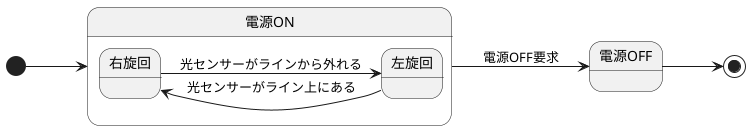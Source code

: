 @startuml ステートマシン図
left to right direction
state 電源ON {
    state 右旋回
    state 左旋回
}
state 電源OFF

[*] --> 電源ON
右旋回 --> 左旋回 : 光センサーがラインから外れる
左旋回 --> 右旋回 : 光センサーがライン上にある
電源ON --> 電源OFF : 電源OFF要求
電源OFF --> [*]
@enduml